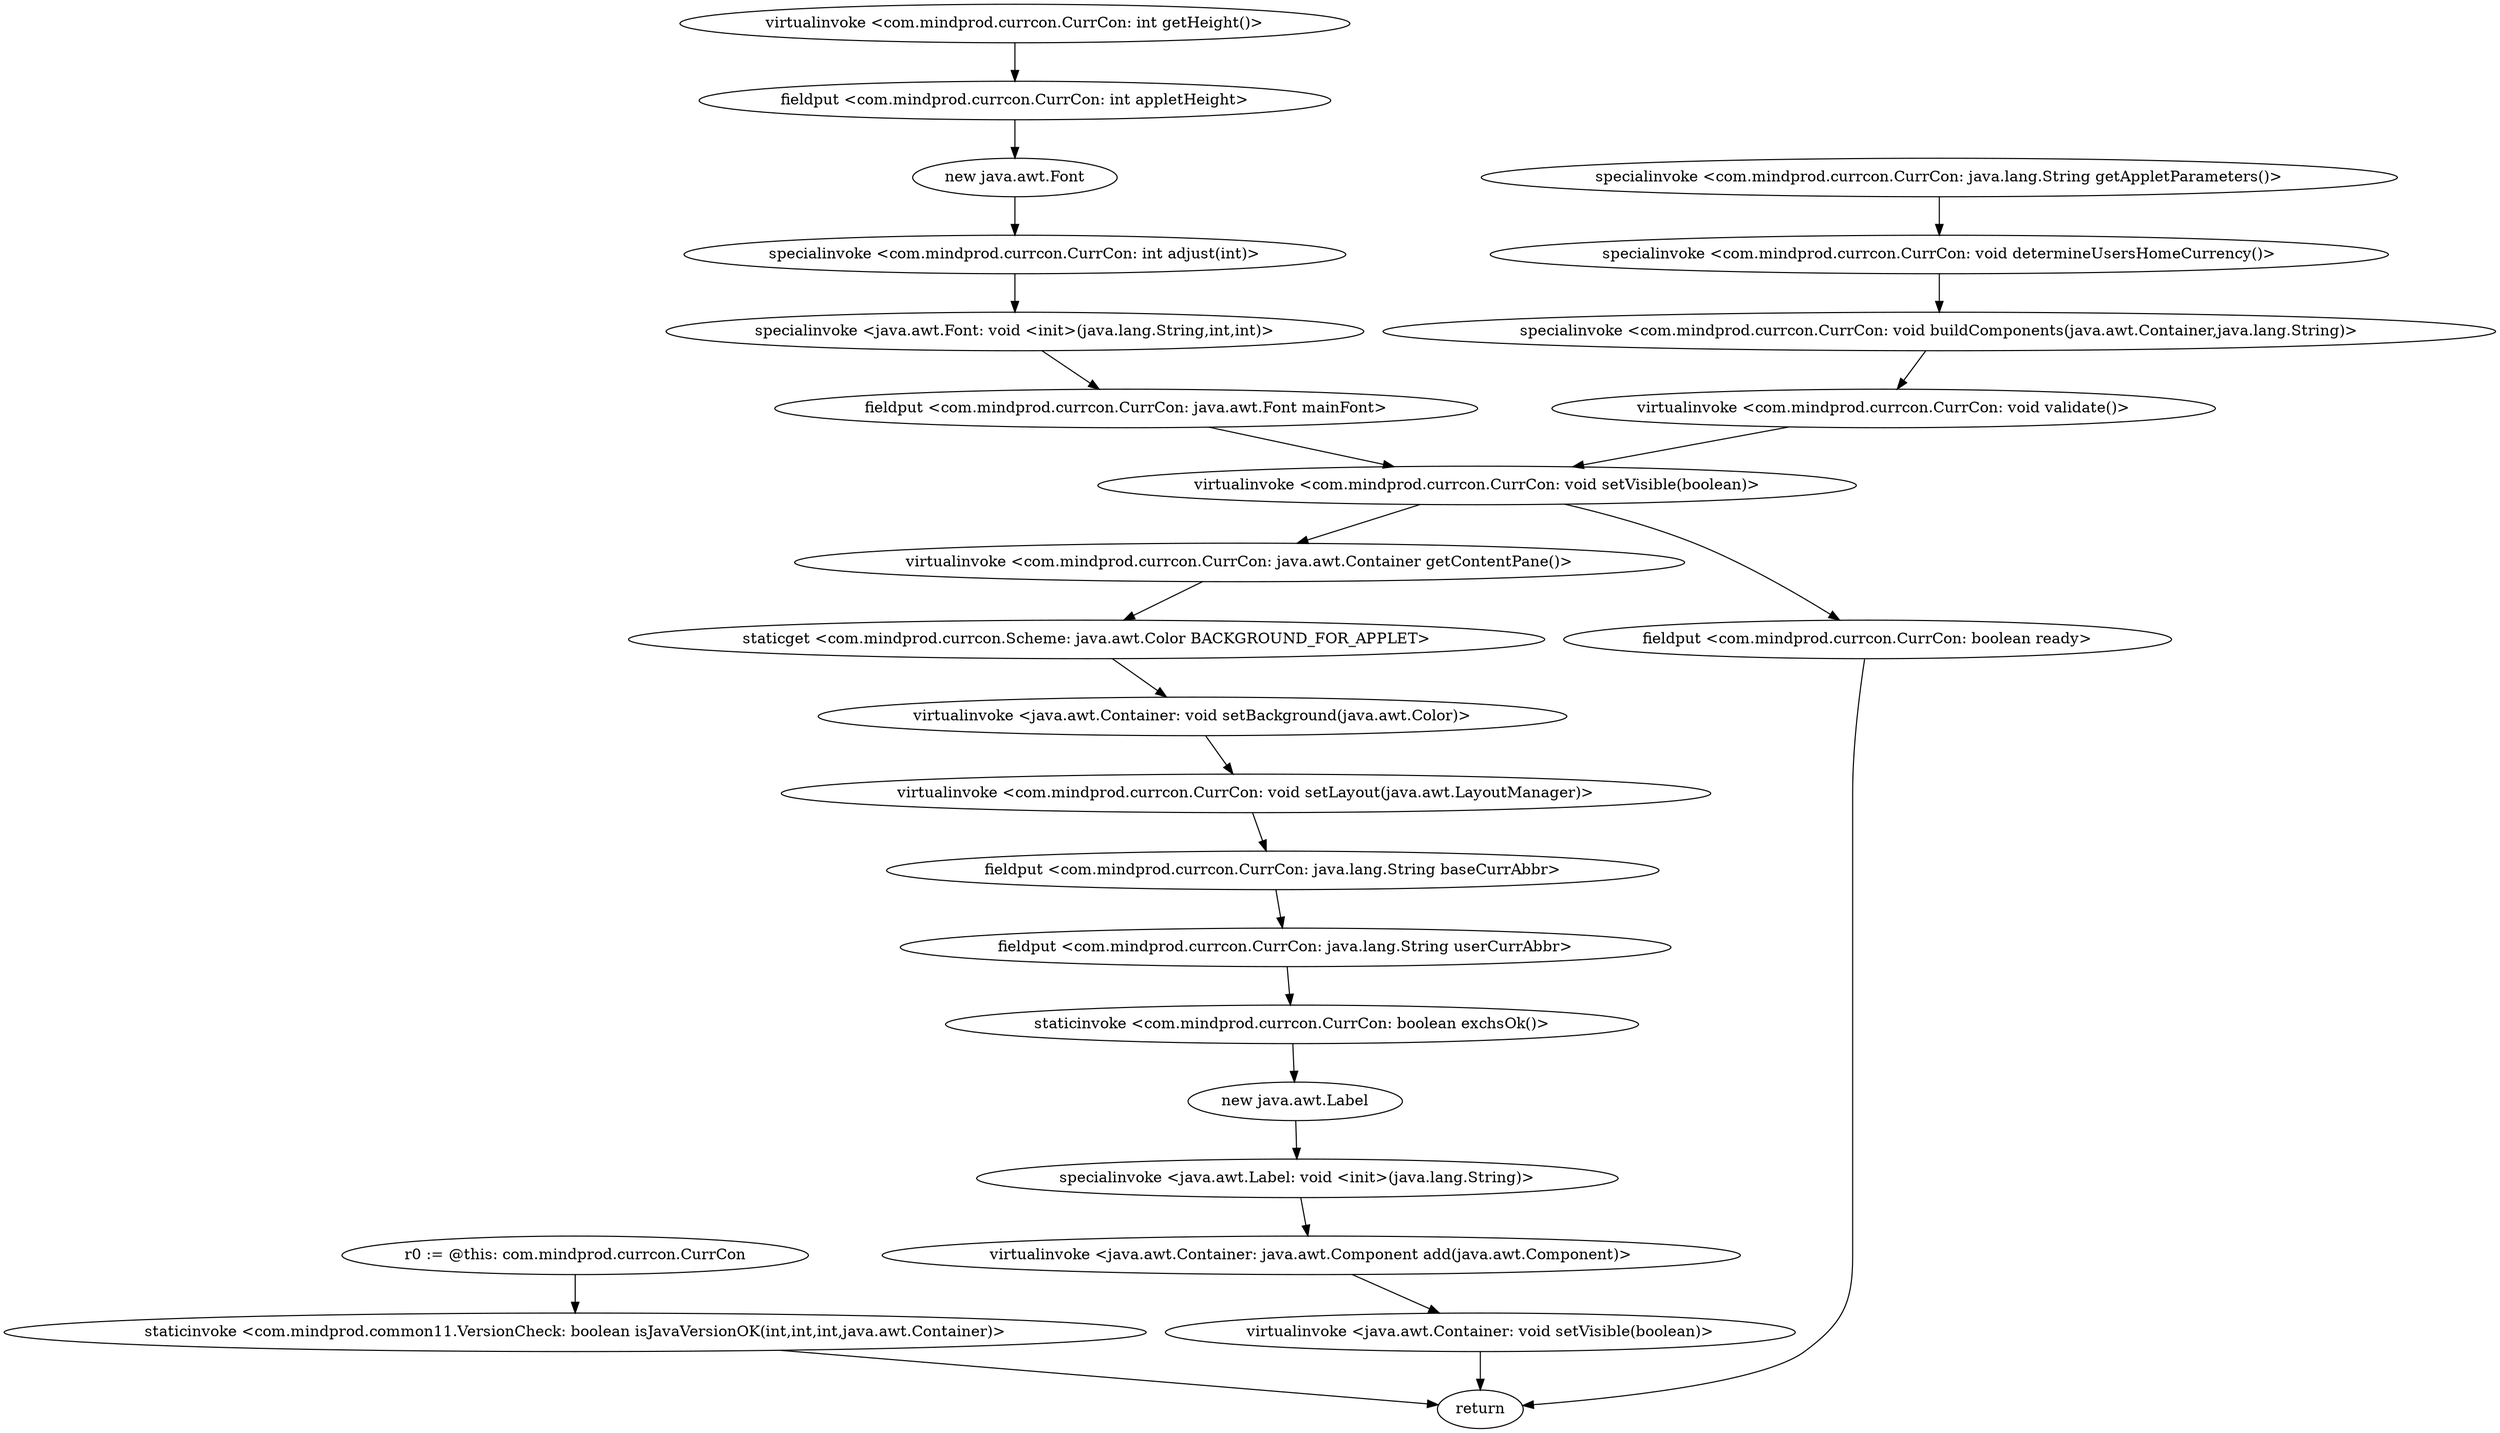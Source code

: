 digraph "" {
"r0 := @this: com.mindprod.currcon.CurrCon"->"staticinvoke <com.mindprod.common11.VersionCheck: boolean isJavaVersionOK(int,int,int,java.awt.Container)>";
 "staticinvoke <com.mindprod.common11.VersionCheck: boolean isJavaVersionOK(int,int,int,java.awt.Container)>"->"return";
"virtualinvoke <com.mindprod.currcon.CurrCon: int getHeight()>";
 "virtualinvoke <com.mindprod.currcon.CurrCon: int getHeight()>"->"fieldput <com.mindprod.currcon.CurrCon: int appletHeight>";
 "fieldput <com.mindprod.currcon.CurrCon: int appletHeight>"->"new java.awt.Font";
 "new java.awt.Font"->"specialinvoke <com.mindprod.currcon.CurrCon: int adjust(int)>";
 "specialinvoke <com.mindprod.currcon.CurrCon: int adjust(int)>"->"specialinvoke <java.awt.Font: void <init>(java.lang.String,int,int)>";
 "specialinvoke <java.awt.Font: void <init>(java.lang.String,int,int)>"->"fieldput <com.mindprod.currcon.CurrCon: java.awt.Font mainFont>";
 "fieldput <com.mindprod.currcon.CurrCon: java.awt.Font mainFont>"->"virtualinvoke <com.mindprod.currcon.CurrCon: void setVisible(boolean)>";
 "virtualinvoke <com.mindprod.currcon.CurrCon: void setVisible(boolean)>"->"virtualinvoke <com.mindprod.currcon.CurrCon: java.awt.Container getContentPane()>";
 "virtualinvoke <com.mindprod.currcon.CurrCon: java.awt.Container getContentPane()>"->"staticget <com.mindprod.currcon.Scheme: java.awt.Color BACKGROUND_FOR_APPLET>";
 "staticget <com.mindprod.currcon.Scheme: java.awt.Color BACKGROUND_FOR_APPLET>"->"virtualinvoke <java.awt.Container: void setBackground(java.awt.Color)>";
 "virtualinvoke <java.awt.Container: void setBackground(java.awt.Color)>"->"virtualinvoke <com.mindprod.currcon.CurrCon: void setLayout(java.awt.LayoutManager)>";
 "virtualinvoke <com.mindprod.currcon.CurrCon: void setLayout(java.awt.LayoutManager)>"->"fieldput <com.mindprod.currcon.CurrCon: java.lang.String baseCurrAbbr>";
 "fieldput <com.mindprod.currcon.CurrCon: java.lang.String baseCurrAbbr>"->"fieldput <com.mindprod.currcon.CurrCon: java.lang.String userCurrAbbr>";
 "fieldput <com.mindprod.currcon.CurrCon: java.lang.String userCurrAbbr>"->"staticinvoke <com.mindprod.currcon.CurrCon: boolean exchsOk()>";
 "staticinvoke <com.mindprod.currcon.CurrCon: boolean exchsOk()>"->"new java.awt.Label";
 "new java.awt.Label"->"specialinvoke <java.awt.Label: void <init>(java.lang.String)>";
 "specialinvoke <java.awt.Label: void <init>(java.lang.String)>"->"virtualinvoke <java.awt.Container: java.awt.Component add(java.awt.Component)>";
 "virtualinvoke <java.awt.Container: java.awt.Component add(java.awt.Component)>"->"virtualinvoke <java.awt.Container: void setVisible(boolean)>";
 "virtualinvoke <java.awt.Container: void setVisible(boolean)>"->"return";
"specialinvoke <com.mindprod.currcon.CurrCon: java.lang.String getAppletParameters()>";
 "specialinvoke <com.mindprod.currcon.CurrCon: java.lang.String getAppletParameters()>"->"specialinvoke <com.mindprod.currcon.CurrCon: void determineUsersHomeCurrency()>";
 "specialinvoke <com.mindprod.currcon.CurrCon: void determineUsersHomeCurrency()>"->"specialinvoke <com.mindprod.currcon.CurrCon: void buildComponents(java.awt.Container,java.lang.String)>";
 "specialinvoke <com.mindprod.currcon.CurrCon: void buildComponents(java.awt.Container,java.lang.String)>"->"virtualinvoke <com.mindprod.currcon.CurrCon: void validate()>";
 "virtualinvoke <com.mindprod.currcon.CurrCon: void validate()>"->"virtualinvoke <com.mindprod.currcon.CurrCon: void setVisible(boolean)>";
 "virtualinvoke <com.mindprod.currcon.CurrCon: void setVisible(boolean)>"->"fieldput <com.mindprod.currcon.CurrCon: boolean ready>";
 "fieldput <com.mindprod.currcon.CurrCon: boolean ready>"->"return";
}

